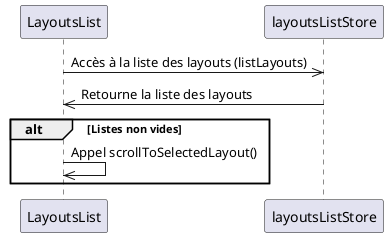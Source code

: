 @startuml
participant LayoutsList
participant layoutsListStore

LayoutsList->>layoutsListStore: Accès à la liste des layouts (listLayouts)
layoutsListStore->>LayoutsList: Retourne la liste des layouts
alt Listes non vides
    LayoutsList->>LayoutsList: Appel scrollToSelectedLayout()
end
@enduml